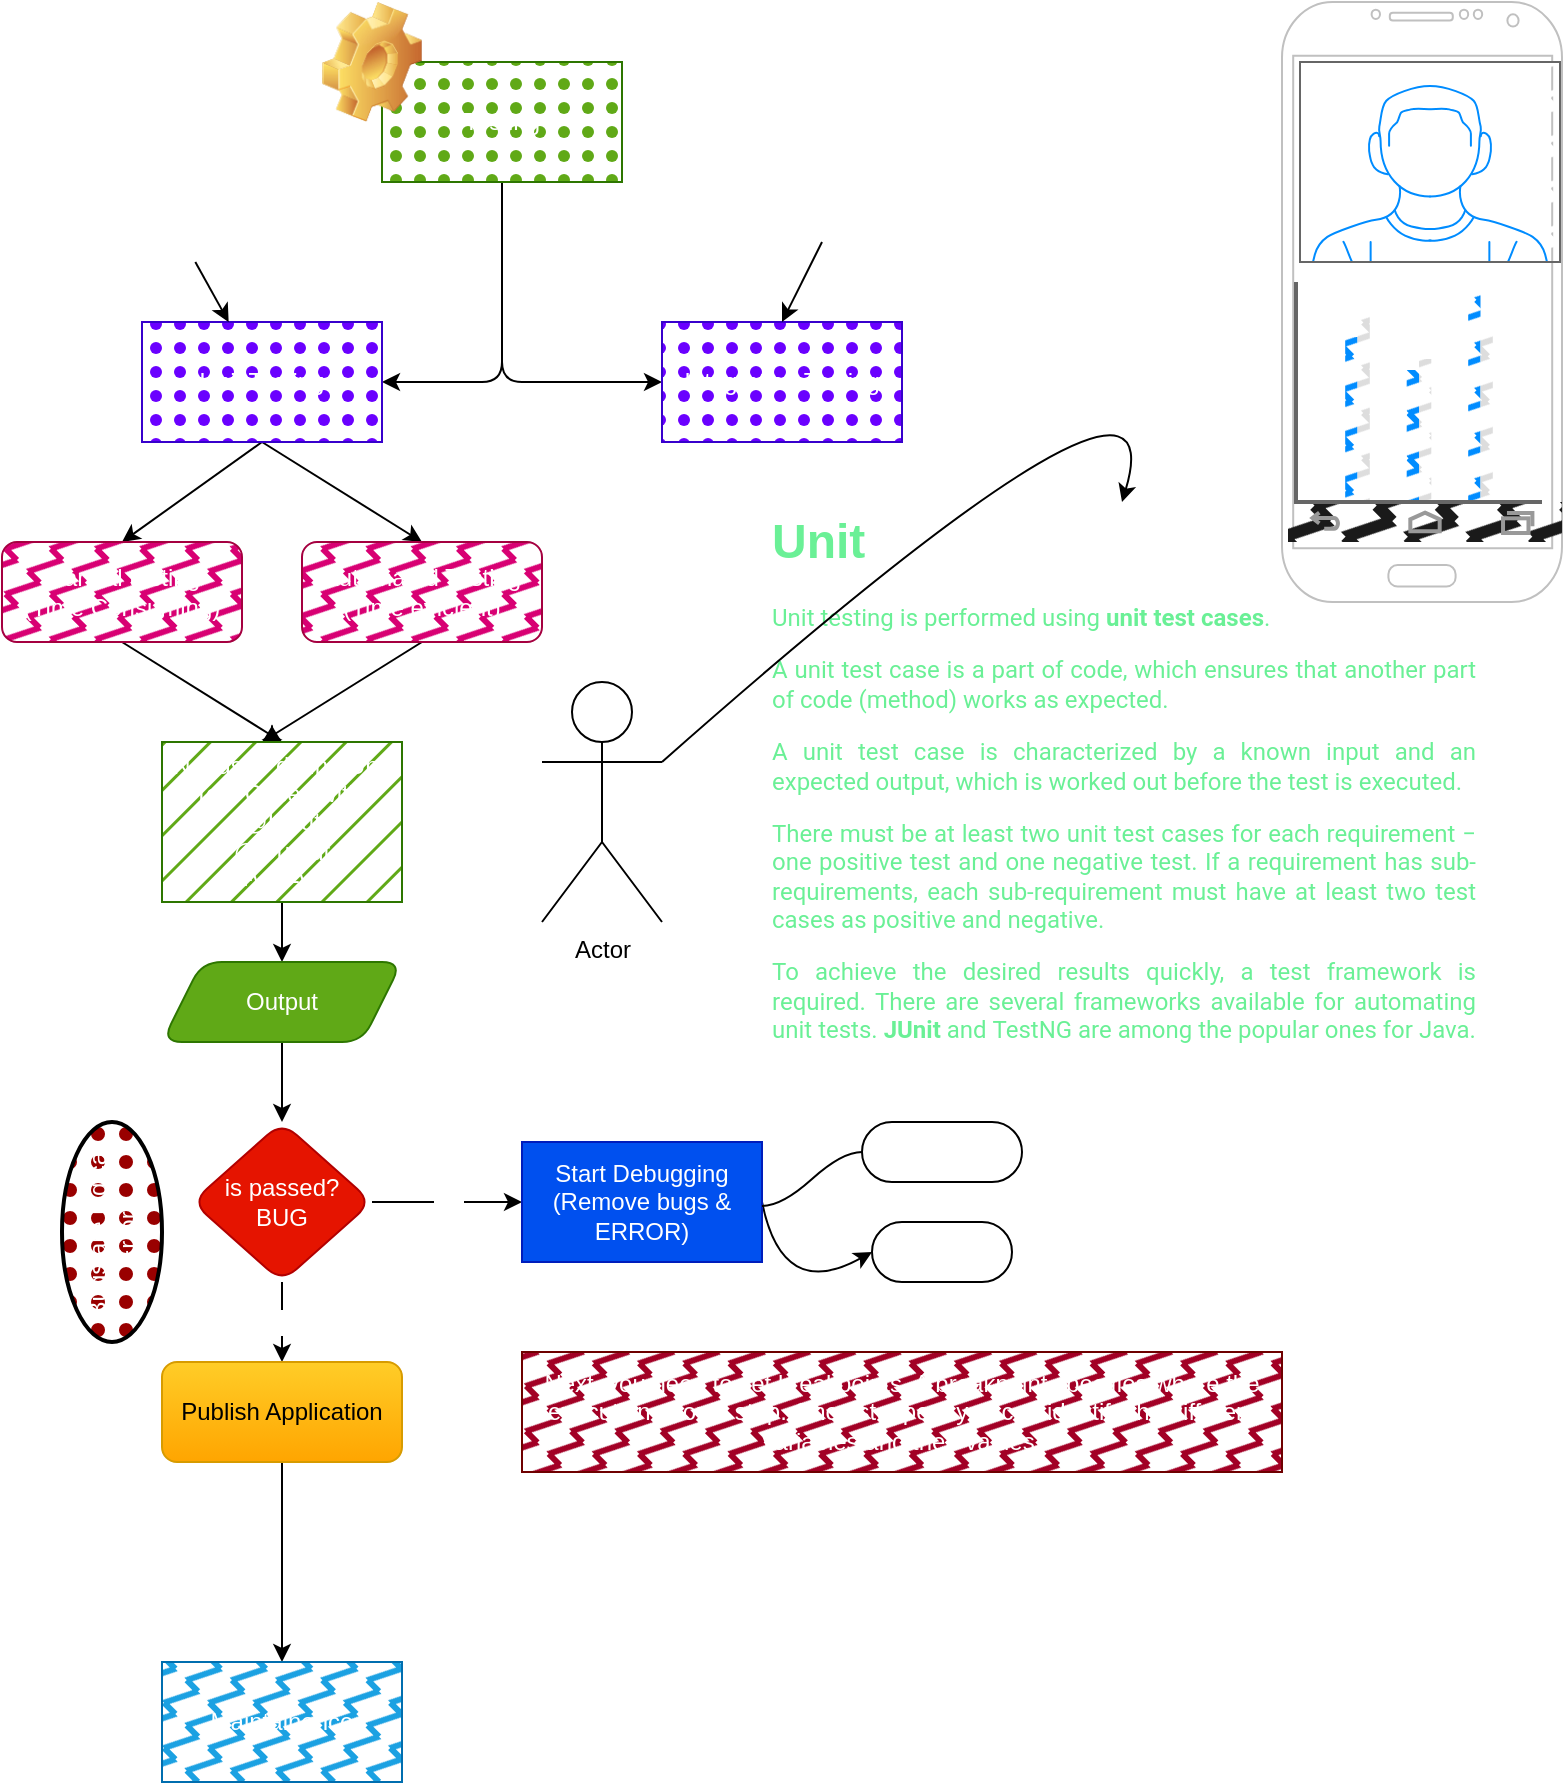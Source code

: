 <mxfile>
    <diagram id="Yx-L5y3MnmfJiYLjyHTG" name="Page-1">
        <mxGraphModel dx="1246" dy="546" grid="1" gridSize="10" guides="1" tooltips="1" connect="1" arrows="1" fold="1" page="1" pageScale="1" pageWidth="827" pageHeight="1169" background="none" math="0" shadow="0">
            <root>
                <mxCell id="0"/>
                <mxCell id="1" parent="0"/>
                <mxCell id="10" style="edgeStyle=none;html=1;exitX=0.5;exitY=1;exitDx=0;exitDy=0;entryX=1;entryY=0.5;entryDx=0;entryDy=0;fontColor=#FFFFFF;" parent="1" source="2" target="3" edge="1">
                    <mxGeometry relative="1" as="geometry">
                        <Array as="points">
                            <mxPoint x="280" y="200"/>
                        </Array>
                    </mxGeometry>
                </mxCell>
                <mxCell id="11" style="edgeStyle=none;html=1;exitX=0.5;exitY=1;exitDx=0;exitDy=0;entryX=0;entryY=0.5;entryDx=0;entryDy=0;fontColor=#FFFFFF;" parent="1" source="2" target="4" edge="1">
                    <mxGeometry relative="1" as="geometry">
                        <Array as="points">
                            <mxPoint x="280" y="200"/>
                        </Array>
                    </mxGeometry>
                </mxCell>
                <mxCell id="2" value="Testing" style="rounded=0;whiteSpace=wrap;html=1;fillColor=#60a917;strokeColor=#2D7600;fontColor=#ffffff;fillStyle=dots;" parent="1" vertex="1">
                    <mxGeometry x="220" y="40" width="120" height="60" as="geometry"/>
                </mxCell>
                <mxCell id="14" style="edgeStyle=none;html=1;exitX=0.5;exitY=1;exitDx=0;exitDy=0;entryX=0.5;entryY=0;entryDx=0;entryDy=0;fontColor=#FFFFFF;" parent="1" source="3" target="12" edge="1">
                    <mxGeometry relative="1" as="geometry"/>
                </mxCell>
                <mxCell id="15" style="edgeStyle=none;html=1;exitX=0.5;exitY=1;exitDx=0;exitDy=0;entryX=0.5;entryY=0;entryDx=0;entryDy=0;fontColor=#FFFFFF;" parent="1" source="3" target="13" edge="1">
                    <mxGeometry relative="1" as="geometry"/>
                </mxCell>
                <mxCell id="3" value="Unit Testing" style="rounded=0;whiteSpace=wrap;html=1;fillColor=#6a00ff;fontColor=#ffffff;strokeColor=#3700CC;fillStyle=dots;" parent="1" vertex="1">
                    <mxGeometry x="100" y="170" width="120" height="60" as="geometry"/>
                </mxCell>
                <mxCell id="4" value="Integration Testing" style="rounded=0;whiteSpace=wrap;html=1;fillColor=#6a00ff;fontColor=#ffffff;strokeColor=#3700CC;fillStyle=dots;" parent="1" vertex="1">
                    <mxGeometry x="360" y="170" width="120" height="60" as="geometry"/>
                </mxCell>
                <mxCell id="8" value="" style="edgeStyle=none;html=1;fontColor=#FFFFFF;" parent="1" source="6" target="3" edge="1">
                    <mxGeometry relative="1" as="geometry"/>
                </mxCell>
                <mxCell id="6" value="&lt;font color=&quot;#ffffff&quot;&gt;Testing of single small units of code such as a method or a class is called unit testing.&lt;/font&gt;" style="text;html=1;strokeColor=none;fillColor=none;align=center;verticalAlign=middle;whiteSpace=wrap;rounded=0;fontColor=#000000;" parent="1" vertex="1">
                    <mxGeometry x="50" y="80" width="120" height="60" as="geometry"/>
                </mxCell>
                <mxCell id="21" style="edgeStyle=none;html=1;exitX=0.5;exitY=1;exitDx=0;exitDy=0;entryX=0.5;entryY=0;entryDx=0;entryDy=0;fontColor=#FFFFFF;" parent="1" source="7" target="4" edge="1">
                    <mxGeometry relative="1" as="geometry"/>
                </mxCell>
                <mxCell id="7" value="&lt;font color=&quot;#ffffff&quot;&gt;Testing of whole application is called as Integration Testing.&lt;/font&gt;" style="text;html=1;strokeColor=none;fillColor=none;align=center;verticalAlign=middle;whiteSpace=wrap;rounded=0;fontColor=#000000;" parent="1" vertex="1">
                    <mxGeometry x="380" y="70" width="120" height="60" as="geometry"/>
                </mxCell>
                <mxCell id="19" style="edgeStyle=none;html=1;entryX=0.5;entryY=0;entryDx=0;entryDy=0;fontColor=#FFFFFF;exitX=0.5;exitY=1;exitDx=0;exitDy=0;" parent="1" source="12" target="18" edge="1">
                    <mxGeometry relative="1" as="geometry"/>
                </mxCell>
                <mxCell id="12" value="Manual testing&lt;br&gt;(Time Consuming)" style="rounded=1;whiteSpace=wrap;html=1;fontColor=#ffffff;fillColor=#d80073;strokeColor=#A50040;fillStyle=zigzag-line;" parent="1" vertex="1">
                    <mxGeometry x="30" y="280" width="120" height="50" as="geometry"/>
                </mxCell>
                <mxCell id="20" style="edgeStyle=none;html=1;exitX=0.5;exitY=1;exitDx=0;exitDy=0;fontColor=#FFFFFF;" parent="1" source="13" edge="1">
                    <mxGeometry relative="1" as="geometry">
                        <mxPoint x="160" y="380" as="targetPoint"/>
                    </mxGeometry>
                </mxCell>
                <mxCell id="13" value="Automated Testing&lt;br&gt;(Time efficient)" style="rounded=1;whiteSpace=wrap;html=1;fontColor=#ffffff;fillColor=#d80073;strokeColor=#A50040;fillStyle=zigzag-line;" parent="1" vertex="1">
                    <mxGeometry x="180" y="280" width="120" height="50" as="geometry"/>
                </mxCell>
                <mxCell id="16" value="&lt;h1&gt;&lt;font color=&quot;#6af096&quot;&gt;Unit&lt;/font&gt;&lt;/h1&gt;&lt;p style=&quot;font-family: Roboto, &amp;quot;Helvetica Neue&amp;quot;, sans-serif; text-align: justify;&quot;&gt;&lt;font color=&quot;#6af096&quot;&gt;Unit testing is performed using&lt;span style=&quot;font-weight: bolder;&quot;&gt;&amp;nbsp;unit test cases&lt;/span&gt;.&lt;/font&gt;&lt;/p&gt;&lt;p style=&quot;font-family: Roboto, &amp;quot;Helvetica Neue&amp;quot;, sans-serif; text-align: justify;&quot;&gt;&lt;font color=&quot;#6af096&quot;&gt;A unit test case is a part of code, which ensures that another part of code (method) works as expected.&lt;/font&gt;&lt;/p&gt;&lt;p style=&quot;font-family: Roboto, &amp;quot;Helvetica Neue&amp;quot;, sans-serif; text-align: justify;&quot;&gt;&lt;font color=&quot;#6af096&quot;&gt;A unit test case is characterized by a known input and an expected output, which is worked out before the test is executed.&amp;nbsp;&lt;/font&gt;&lt;/p&gt;&lt;p style=&quot;font-family: Roboto, &amp;quot;Helvetica Neue&amp;quot;, sans-serif; text-align: justify;&quot;&gt;&lt;font color=&quot;#6af096&quot;&gt;There must be at least two unit test cases for each requirement − one positive test and one negative test. If a requirement has sub-requirements, each sub-requirement must have at least two test cases as positive and negative.&lt;/font&gt;&lt;/p&gt;&lt;p style=&quot;font-family: Roboto, &amp;quot;Helvetica Neue&amp;quot;, sans-serif; text-align: justify;&quot;&gt;&lt;font color=&quot;#6af096&quot;&gt;To achieve the desired results quickly, a test framework is required. There are several frameworks available for automating unit tests.&amp;nbsp;&lt;span style=&quot;font-weight: bolder;&quot;&gt;JUnit&lt;/span&gt;&amp;nbsp;and&amp;nbsp;TestNG&amp;nbsp;are among the popular ones for Java.&lt;/font&gt;&lt;/p&gt;" style="text;html=1;spacing=5;spacingTop=-20;whiteSpace=wrap;overflow=hidden;rounded=0;" parent="1" vertex="1">
                    <mxGeometry x="410" y="260" width="360" height="300" as="geometry"/>
                </mxCell>
                <mxCell id="24" style="edgeStyle=none;html=1;exitX=0.5;exitY=1;exitDx=0;exitDy=0;entryX=0.5;entryY=0;entryDx=0;entryDy=0;fontColor=#FFFFFF;" parent="1" source="18" target="23" edge="1">
                    <mxGeometry relative="1" as="geometry"/>
                </mxCell>
                <mxCell id="18" value="Needs to define Unit Test Cases with-&lt;br&gt;@Input&lt;br&gt;@Output&lt;br&gt;+ve, -ve" style="rounded=0;whiteSpace=wrap;html=1;fontColor=#ffffff;fillColor=#60a917;strokeColor=#2D7600;fillStyle=hatch;gradientColor=none;" parent="1" vertex="1">
                    <mxGeometry x="110" y="380" width="120" height="80" as="geometry"/>
                </mxCell>
                <mxCell id="26" value="Yes" style="edgeStyle=none;html=1;exitX=0.5;exitY=1;exitDx=0;exitDy=0;fontColor=#FFFFFF;" parent="1" source="22" target="27" edge="1">
                    <mxGeometry relative="1" as="geometry">
                        <mxPoint x="170" y="680" as="targetPoint"/>
                    </mxGeometry>
                </mxCell>
                <mxCell id="28" value="No" style="edgeStyle=none;html=1;exitX=1;exitY=0.5;exitDx=0;exitDy=0;fontColor=#FFFFFF;" parent="1" source="22" target="29" edge="1">
                    <mxGeometry relative="1" as="geometry">
                        <mxPoint x="310" y="600" as="targetPoint"/>
                    </mxGeometry>
                </mxCell>
                <mxCell id="22" value="is passed?&lt;br&gt;BUG" style="rhombus;whiteSpace=wrap;html=1;fontColor=#ffffff;fillColor=#e51400;strokeColor=#B20000;shadow=0;rounded=1;" parent="1" vertex="1">
                    <mxGeometry x="125" y="570" width="90" height="80" as="geometry"/>
                </mxCell>
                <mxCell id="25" style="edgeStyle=none;html=1;exitX=0.5;exitY=1;exitDx=0;exitDy=0;entryX=0.5;entryY=0;entryDx=0;entryDy=0;fontColor=#FFFFFF;" parent="1" source="23" target="22" edge="1">
                    <mxGeometry relative="1" as="geometry"/>
                </mxCell>
                <mxCell id="23" value="Output" style="shape=parallelogram;perimeter=parallelogramPerimeter;whiteSpace=wrap;html=1;fixedSize=1;fontColor=#ffffff;fillColor=#60a917;strokeColor=#2D7600;rounded=1;" parent="1" vertex="1">
                    <mxGeometry x="110" y="490" width="120" height="40" as="geometry"/>
                </mxCell>
                <mxCell id="ujWewG3qQPY26z0b0OTl-50" style="edgeStyle=none;rounded=0;html=1;exitX=0.5;exitY=1;exitDx=0;exitDy=0;fontColor=#FFFFFF;" parent="1" source="27" target="ujWewG3qQPY26z0b0OTl-49" edge="1">
                    <mxGeometry relative="1" as="geometry"/>
                </mxCell>
                <mxCell id="27" value="Publish Application" style="rounded=1;whiteSpace=wrap;html=1;fillColor=#ffcd28;strokeColor=#d79b00;gradientColor=#ffa500;fillStyle=zigzag;" parent="1" vertex="1">
                    <mxGeometry x="110" y="690" width="120" height="50" as="geometry"/>
                </mxCell>
                <mxCell id="35" style="edgeStyle=none;html=1;exitX=1;exitY=0.5;exitDx=0;exitDy=0;entryX=0;entryY=0.5;entryDx=0;entryDy=0;fontColor=#FFFFFF;curved=1;" parent="1" source="29" target="33" edge="1">
                    <mxGeometry relative="1" as="geometry">
                        <Array as="points">
                            <mxPoint x="420" y="660"/>
                        </Array>
                    </mxGeometry>
                </mxCell>
                <mxCell id="29" value="Start Debugging&lt;br&gt;(Remove bugs &amp;amp; ERROR)" style="rounded=0;whiteSpace=wrap;html=1;fillColor=#0050ef;strokeColor=#001DBC;fontColor=#ffffff;glass=0;" parent="1" vertex="1">
                    <mxGeometry x="290" y="580" width="120" height="60" as="geometry"/>
                </mxCell>
                <mxCell id="30" value="Bugs are logical Errors" style="ellipse;whiteSpace=wrap;html=1;strokeWidth=2;fillWeight=2;hachureGap=8;fillColor=#990000;fillStyle=dots;fontColor=#FFFFFF;rotation=-90;" parent="1" vertex="1">
                    <mxGeometry x="30" y="600" width="110" height="50" as="geometry"/>
                </mxCell>
                <mxCell id="31" value="Manual" style="whiteSpace=wrap;html=1;rounded=1;arcSize=50;align=center;verticalAlign=middle;strokeWidth=1;autosize=1;spacing=4;treeFolding=1;treeMoving=1;newEdgeStyle={&quot;edgeStyle&quot;:&quot;entityRelationEdgeStyle&quot;,&quot;startArrow&quot;:&quot;none&quot;,&quot;endArrow&quot;:&quot;none&quot;,&quot;segment&quot;:10,&quot;curved&quot;:1,&quot;sourcePerimeterSpacing&quot;:0,&quot;targetPerimeterSpacing&quot;:0};fontColor=#FFFFFF;" parent="1" vertex="1">
                    <mxGeometry x="460" y="570" width="80" height="30" as="geometry"/>
                </mxCell>
                <mxCell id="32" value="" style="edgeStyle=entityRelationEdgeStyle;startArrow=none;endArrow=none;segment=10;curved=1;sourcePerimeterSpacing=0;targetPerimeterSpacing=0;fontColor=#FFFFFF;" parent="1" target="31" edge="1">
                    <mxGeometry relative="1" as="geometry">
                        <mxPoint x="410" y="612" as="sourcePoint"/>
                    </mxGeometry>
                </mxCell>
                <mxCell id="33" value="Tools" style="whiteSpace=wrap;html=1;rounded=1;arcSize=50;align=center;verticalAlign=middle;strokeWidth=1;autosize=1;spacing=4;treeFolding=1;treeMoving=1;newEdgeStyle={&quot;edgeStyle&quot;:&quot;entityRelationEdgeStyle&quot;,&quot;startArrow&quot;:&quot;none&quot;,&quot;endArrow&quot;:&quot;none&quot;,&quot;segment&quot;:10,&quot;curved&quot;:1,&quot;sourcePerimeterSpacing&quot;:0,&quot;targetPerimeterSpacing&quot;:0};fontColor=#FFFFFF;" parent="1" vertex="1">
                    <mxGeometry x="465" y="620" width="70" height="30" as="geometry"/>
                </mxCell>
                <mxCell id="ujWewG3qQPY26z0b0OTl-40" value="" style="shape=image;html=1;verticalLabelPosition=bottom;verticalAlign=top;imageAspect=0;image=img/clipart/Gear_128x128.png;rounded=0;shadow=0;glass=0;fillStyle=zigzag;fontColor=#FFFFFF;gradientColor=none;" parent="1" vertex="1">
                    <mxGeometry x="190" y="10" width="50" height="60" as="geometry"/>
                </mxCell>
                <mxCell id="ujWewG3qQPY26z0b0OTl-44" style="edgeStyle=none;curved=1;html=1;exitX=1;exitY=0.333;exitDx=0;exitDy=0;exitPerimeter=0;entryX=0.5;entryY=0;entryDx=0;entryDy=0;fontColor=#FFFFFF;" parent="1" source="ujWewG3qQPY26z0b0OTl-41" target="16" edge="1">
                    <mxGeometry relative="1" as="geometry">
                        <Array as="points">
                            <mxPoint x="620" y="160"/>
                        </Array>
                    </mxGeometry>
                </mxCell>
                <mxCell id="ujWewG3qQPY26z0b0OTl-41" value="Actor" style="shape=umlActor;verticalLabelPosition=bottom;verticalAlign=top;html=1;outlineConnect=0;rounded=0;shadow=0;glass=0;fillStyle=zigzag;" parent="1" vertex="1">
                    <mxGeometry x="300" y="350" width="60" height="120" as="geometry"/>
                </mxCell>
                <mxCell id="ujWewG3qQPY26z0b0OTl-47" value="Next, you need to set breakpoints. A breakpoint specifies where the execution should stop. Once stopped, you can identify the different variables and their values." style="rounded=0;whiteSpace=wrap;html=1;shadow=0;glass=0;fillStyle=zigzag;fontColor=#ffffff;fillColor=#a20025;strokeColor=#6F0000;" parent="1" vertex="1">
                    <mxGeometry x="290" y="685" width="380" height="60" as="geometry"/>
                </mxCell>
                <mxCell id="ujWewG3qQPY26z0b0OTl-49" value="Maintainence" style="rounded=0;whiteSpace=wrap;html=1;shadow=0;glass=0;fillStyle=zigzag;fillColor=#1ba1e2;strokeColor=#006EAF;fontColor=#ffffff;" parent="1" vertex="1">
                    <mxGeometry x="110" y="840" width="120" height="60" as="geometry"/>
                </mxCell>
                <mxCell id="ujWewG3qQPY26z0b0OTl-51" value="" style="verticalLabelPosition=bottom;verticalAlign=top;html=1;shadow=0;dashed=0;strokeWidth=1;shape=mxgraph.android.phone2;strokeColor=#c0c0c0;rounded=0;glass=0;fillStyle=zigzag;fontColor=#FFFFFF;gradientColor=none;movable=1;resizable=1;rotatable=1;deletable=1;editable=1;connectable=1;" parent="1" vertex="1">
                    <mxGeometry x="670" y="10" width="140" height="300" as="geometry"/>
                </mxCell>
                <mxCell id="ujWewG3qQPY26z0b0OTl-52" value="" style="verticalLabelPosition=bottom;verticalAlign=top;html=1;shadow=0;dashed=0;strokeWidth=2;shape=mxgraph.android.navigation_bar_1_landscape;fillColor=#1A1A1A;strokeColor=#999999;rounded=0;glass=0;fillStyle=zigzag;fontColor=#FFFFFF;" parent="1" vertex="1">
                    <mxGeometry x="673" y="260" width="137" height="20" as="geometry"/>
                </mxCell>
                <mxCell id="ujWewG3qQPY26z0b0OTl-63" value="" style="verticalLabelPosition=bottom;shadow=0;dashed=0;align=center;html=1;verticalAlign=top;strokeWidth=1;shape=mxgraph.mockup.containers.userMale;strokeColor=#666666;strokeColor2=#008cff;rounded=0;glass=0;fillStyle=zigzag;fontColor=#FFFFFF;gradientColor=none;" parent="1" vertex="1">
                    <mxGeometry x="679" y="40" width="130" height="100" as="geometry"/>
                </mxCell>
                <mxCell id="ujWewG3qQPY26z0b0OTl-65" value="" style="verticalLabelPosition=bottom;shadow=0;dashed=0;align=center;html=1;verticalAlign=top;strokeWidth=1;shape=mxgraph.mockup.graphics.columnChart;strokeColor=none;strokeColor2=none;strokeColor3=#666666;fillColor2=#008cff;fillColor3=#dddddd;rounded=0;glass=0;fillStyle=zigzag;fontColor=#FFFFFF;gradientColor=none;" parent="1" vertex="1">
                    <mxGeometry x="677" y="150" width="123" height="110" as="geometry"/>
                </mxCell>
            </root>
        </mxGraphModel>
    </diagram>
</mxfile>